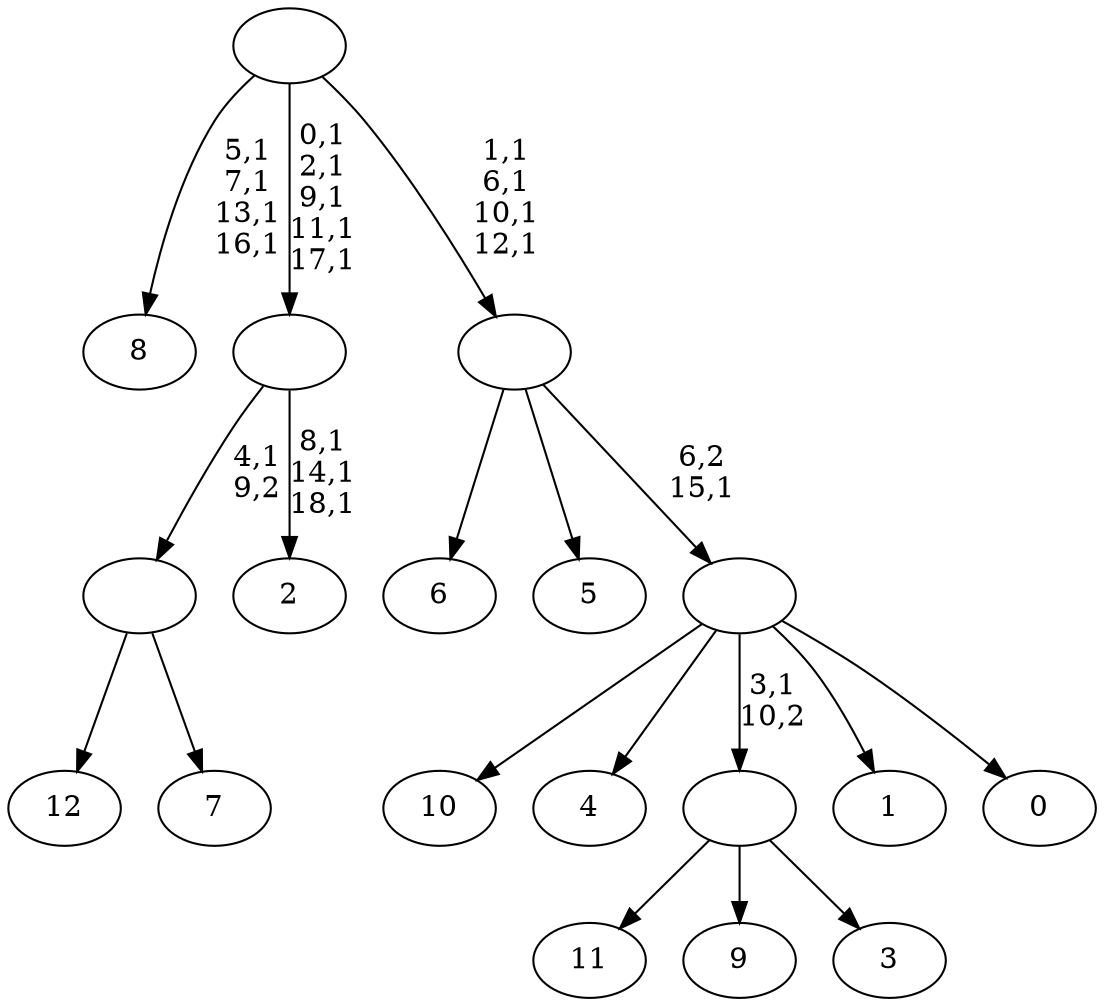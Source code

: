 digraph T {
	32 [label="12"]
	31 [label="11"]
	30 [label="10"]
	29 [label="9"]
	28 [label="8"]
	23 [label="7"]
	22 [label=""]
	21 [label="6"]
	20 [label="5"]
	19 [label="4"]
	18 [label="3"]
	17 [label=""]
	16 [label="2"]
	12 [label=""]
	7 [label="1"]
	6 [label="0"]
	5 [label=""]
	4 [label=""]
	0 [label=""]
	22 -> 32 [label=""]
	22 -> 23 [label=""]
	17 -> 31 [label=""]
	17 -> 29 [label=""]
	17 -> 18 [label=""]
	12 -> 16 [label="8,1\n14,1\n18,1"]
	12 -> 22 [label="4,1\n9,2"]
	5 -> 30 [label=""]
	5 -> 19 [label=""]
	5 -> 17 [label="3,1\n10,2"]
	5 -> 7 [label=""]
	5 -> 6 [label=""]
	4 -> 21 [label=""]
	4 -> 20 [label=""]
	4 -> 5 [label="6,2\n15,1"]
	0 -> 4 [label="1,1\n6,1\n10,1\n12,1"]
	0 -> 12 [label="0,1\n2,1\n9,1\n11,1\n17,1"]
	0 -> 28 [label="5,1\n7,1\n13,1\n16,1"]
}
